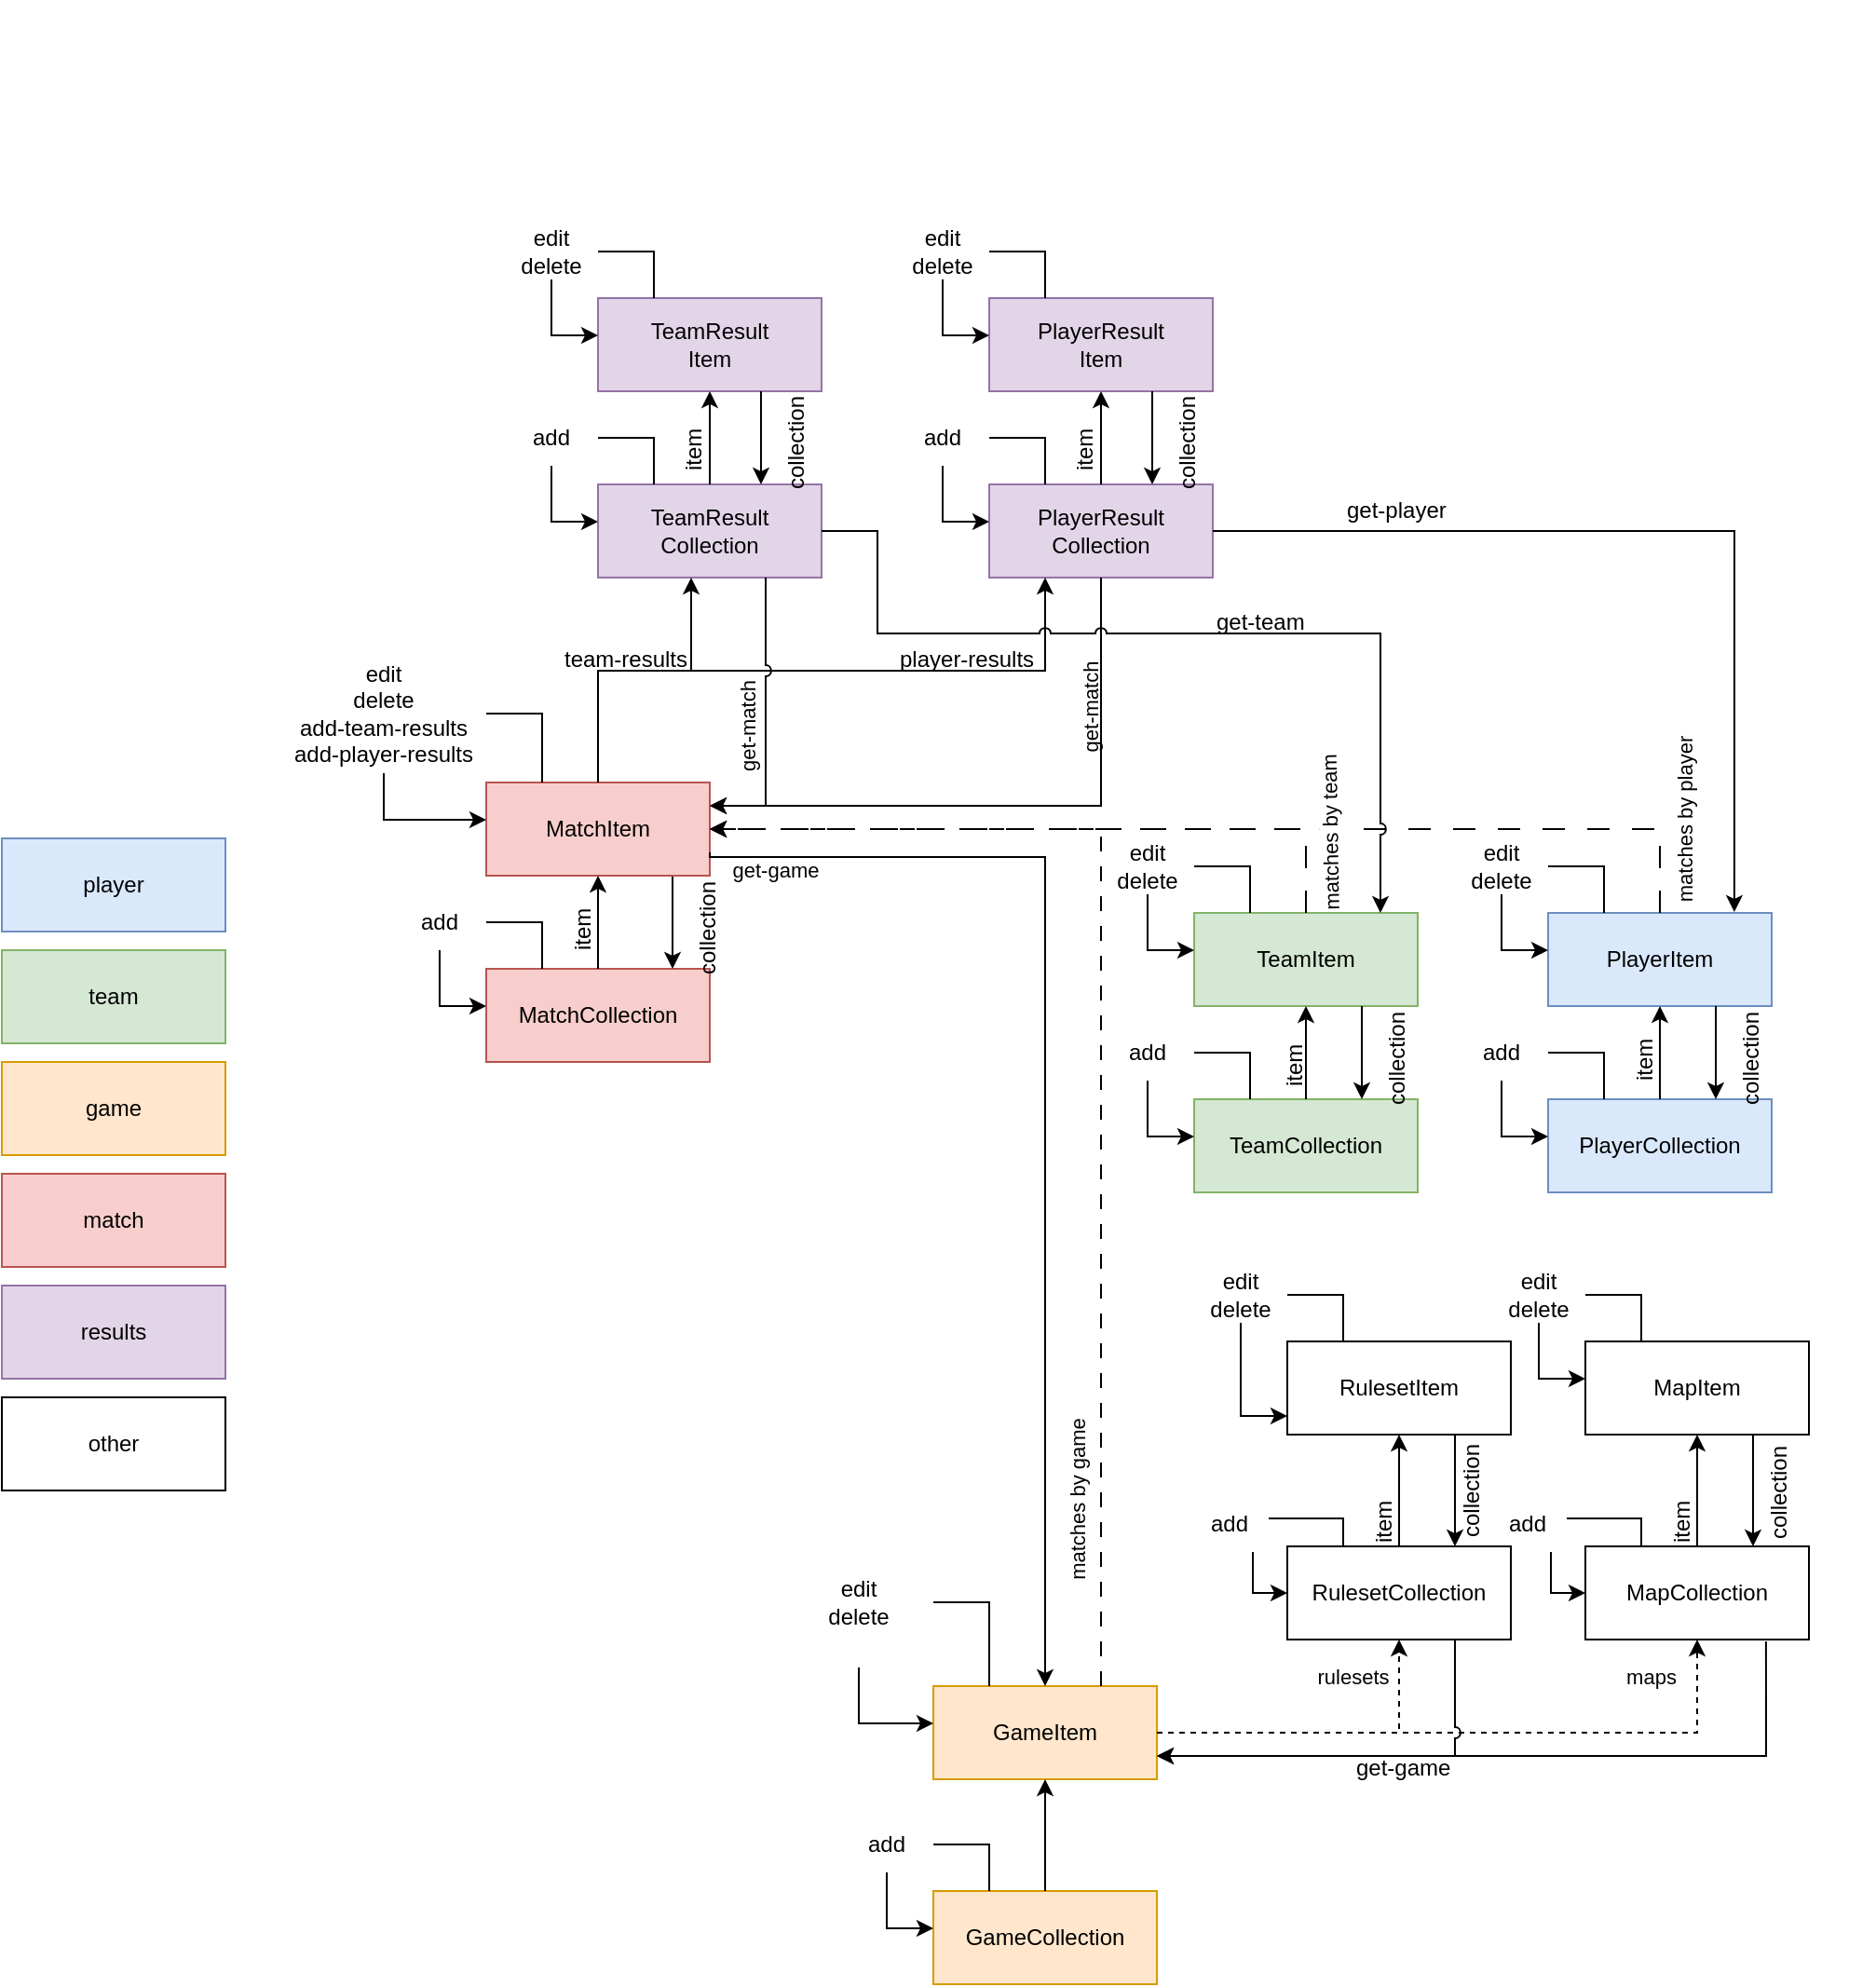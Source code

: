 <mxfile version="21.1.0" type="github">
  <diagram name="Page-1" id="58cdce13-f638-feb5-8d6f-7d28b1aa9fa0">
    <mxGraphModel dx="1195" dy="1478" grid="1" gridSize="10" guides="1" tooltips="1" connect="1" arrows="1" fold="1" page="1" pageScale="1" pageWidth="1100" pageHeight="850" background="none" math="0" shadow="0">
      <root>
        <mxCell id="0" />
        <mxCell id="1" parent="0" />
        <mxCell id="dXTx0Du7Se45ZJ5eSAot-1" value="player" style="rounded=0;whiteSpace=wrap;html=1;fillColor=#dae8fc;strokeColor=#6c8ebf;" parent="1" vertex="1">
          <mxGeometry x="40" y="40" width="120" height="50" as="geometry" />
        </mxCell>
        <mxCell id="dXTx0Du7Se45ZJ5eSAot-2" value="team" style="rounded=0;whiteSpace=wrap;html=1;fillColor=#d5e8d4;strokeColor=#82b366;" parent="1" vertex="1">
          <mxGeometry x="40" y="100" width="120" height="50" as="geometry" />
        </mxCell>
        <mxCell id="dXTx0Du7Se45ZJ5eSAot-3" value="match" style="rounded=0;whiteSpace=wrap;html=1;fillColor=#f8cecc;strokeColor=#b85450;" parent="1" vertex="1">
          <mxGeometry x="40" y="220" width="120" height="50" as="geometry" />
        </mxCell>
        <mxCell id="dXTx0Du7Se45ZJ5eSAot-4" value="game" style="rounded=0;whiteSpace=wrap;html=1;fillColor=#ffe6cc;strokeColor=#d79b00;" parent="1" vertex="1">
          <mxGeometry x="40" y="160" width="120" height="50" as="geometry" />
        </mxCell>
        <mxCell id="dXTx0Du7Se45ZJ5eSAot-5" value="results" style="rounded=0;whiteSpace=wrap;html=1;fillColor=#e1d5e7;strokeColor=#9673a6;" parent="1" vertex="1">
          <mxGeometry x="40" y="280" width="120" height="50" as="geometry" />
        </mxCell>
        <mxCell id="sAuv1rMniGw2Tb26CjWJ-1" value="" style="group" parent="1" vertex="1" connectable="0">
          <mxGeometry x="490" y="565" width="170" height="90" as="geometry" />
        </mxCell>
        <mxCell id="dXTx0Du7Se45ZJ5eSAot-6" value="GameCollection" style="rounded=0;whiteSpace=wrap;html=1;fillColor=#ffe6cc;strokeColor=#d79b00;" parent="sAuv1rMniGw2Tb26CjWJ-1" vertex="1">
          <mxGeometry x="50" y="40" width="120" height="50" as="geometry" />
        </mxCell>
        <mxCell id="dXTx0Du7Se45ZJ5eSAot-12" value="" style="edgeStyle=orthogonalEdgeStyle;rounded=0;orthogonalLoop=1;jettySize=auto;html=1;exitX=0.5;exitY=1;exitDx=0;exitDy=0;" parent="sAuv1rMniGw2Tb26CjWJ-1" source="dXTx0Du7Se45ZJ5eSAot-7" edge="1">
          <mxGeometry relative="1" as="geometry">
            <mxPoint x="50" y="60" as="targetPoint" />
            <Array as="points">
              <mxPoint x="30" y="60" />
              <mxPoint x="50" y="60" />
            </Array>
          </mxGeometry>
        </mxCell>
        <mxCell id="dXTx0Du7Se45ZJ5eSAot-7" value="add" style="rounded=0;whiteSpace=wrap;html=1;fillColor=none;strokeColor=none;" parent="sAuv1rMniGw2Tb26CjWJ-1" vertex="1">
          <mxGeometry width="50" height="30" as="geometry" />
        </mxCell>
        <mxCell id="dXTx0Du7Se45ZJ5eSAot-11" style="edgeStyle=orthogonalEdgeStyle;rounded=0;orthogonalLoop=1;jettySize=auto;html=1;exitX=0.25;exitY=0;exitDx=0;exitDy=0;entryX=1;entryY=0.5;entryDx=0;entryDy=0;strokeColor=none;" parent="sAuv1rMniGw2Tb26CjWJ-1" source="dXTx0Du7Se45ZJ5eSAot-6" target="dXTx0Du7Se45ZJ5eSAot-7" edge="1">
          <mxGeometry relative="1" as="geometry">
            <Array as="points">
              <mxPoint x="80" y="10" />
            </Array>
          </mxGeometry>
        </mxCell>
        <mxCell id="dXTx0Du7Se45ZJ5eSAot-14" style="edgeStyle=orthogonalEdgeStyle;rounded=0;orthogonalLoop=1;jettySize=auto;html=1;exitX=0.25;exitY=0;exitDx=0;exitDy=0;entryX=1;entryY=0.5;entryDx=0;entryDy=0;endSize=6;targetPerimeterSpacing=0;endArrow=none;endFill=0;" parent="sAuv1rMniGw2Tb26CjWJ-1" source="dXTx0Du7Se45ZJ5eSAot-6" target="dXTx0Du7Se45ZJ5eSAot-7" edge="1">
          <mxGeometry relative="1" as="geometry">
            <Array as="points">
              <mxPoint x="80" y="15" />
            </Array>
          </mxGeometry>
        </mxCell>
        <mxCell id="sAuv1rMniGw2Tb26CjWJ-3" value="" style="group" parent="1" vertex="1" connectable="0">
          <mxGeometry x="820" y="140" width="170" height="90" as="geometry" />
        </mxCell>
        <mxCell id="sAuv1rMniGw2Tb26CjWJ-4" value="PlayerCollection" style="rounded=0;whiteSpace=wrap;html=1;fillColor=#dae8fc;strokeColor=#6c8ebf;" parent="sAuv1rMniGw2Tb26CjWJ-3" vertex="1">
          <mxGeometry x="50" y="40" width="120" height="50" as="geometry" />
        </mxCell>
        <mxCell id="sAuv1rMniGw2Tb26CjWJ-5" value="" style="edgeStyle=orthogonalEdgeStyle;rounded=0;orthogonalLoop=1;jettySize=auto;html=1;exitX=0.5;exitY=1;exitDx=0;exitDy=0;" parent="sAuv1rMniGw2Tb26CjWJ-3" source="sAuv1rMniGw2Tb26CjWJ-6" edge="1">
          <mxGeometry relative="1" as="geometry">
            <mxPoint x="50" y="60" as="targetPoint" />
            <Array as="points">
              <mxPoint x="30" y="60" />
              <mxPoint x="50" y="60" />
            </Array>
          </mxGeometry>
        </mxCell>
        <mxCell id="sAuv1rMniGw2Tb26CjWJ-6" value="add" style="rounded=0;whiteSpace=wrap;html=1;fillColor=none;strokeColor=none;" parent="sAuv1rMniGw2Tb26CjWJ-3" vertex="1">
          <mxGeometry width="50" height="30" as="geometry" />
        </mxCell>
        <mxCell id="sAuv1rMniGw2Tb26CjWJ-7" style="edgeStyle=orthogonalEdgeStyle;rounded=0;orthogonalLoop=1;jettySize=auto;html=1;exitX=0.25;exitY=0;exitDx=0;exitDy=0;entryX=1;entryY=0.5;entryDx=0;entryDy=0;strokeColor=none;" parent="sAuv1rMniGw2Tb26CjWJ-3" source="sAuv1rMniGw2Tb26CjWJ-4" target="sAuv1rMniGw2Tb26CjWJ-6" edge="1">
          <mxGeometry relative="1" as="geometry">
            <Array as="points">
              <mxPoint x="80" y="10" />
            </Array>
          </mxGeometry>
        </mxCell>
        <mxCell id="sAuv1rMniGw2Tb26CjWJ-8" style="edgeStyle=orthogonalEdgeStyle;rounded=0;orthogonalLoop=1;jettySize=auto;html=1;exitX=0.25;exitY=0;exitDx=0;exitDy=0;entryX=1;entryY=0.5;entryDx=0;entryDy=0;endSize=6;targetPerimeterSpacing=0;endArrow=none;endFill=0;" parent="sAuv1rMniGw2Tb26CjWJ-3" source="sAuv1rMniGw2Tb26CjWJ-4" target="sAuv1rMniGw2Tb26CjWJ-6" edge="1">
          <mxGeometry relative="1" as="geometry">
            <Array as="points">
              <mxPoint x="80" y="15" />
            </Array>
          </mxGeometry>
        </mxCell>
        <mxCell id="O9CNpIonh1CnS6gHtvle-96" value="&lt;div&gt;item&lt;/div&gt;&lt;div&gt;&lt;br&gt;&lt;/div&gt;" style="text;whiteSpace=wrap;html=1;rotation=-90;" vertex="1" parent="sAuv1rMniGw2Tb26CjWJ-3">
          <mxGeometry x="80" y="5" width="35" height="20" as="geometry" />
        </mxCell>
        <mxCell id="sAuv1rMniGw2Tb26CjWJ-9" value="" style="group" parent="1" vertex="1" connectable="0">
          <mxGeometry x="630" y="140" width="170" height="90" as="geometry" />
        </mxCell>
        <mxCell id="sAuv1rMniGw2Tb26CjWJ-10" value="TeamCollection" style="rounded=0;whiteSpace=wrap;html=1;fillColor=#d5e8d4;strokeColor=#82b366;" parent="sAuv1rMniGw2Tb26CjWJ-9" vertex="1">
          <mxGeometry x="50" y="40" width="120" height="50" as="geometry" />
        </mxCell>
        <mxCell id="sAuv1rMniGw2Tb26CjWJ-11" value="" style="edgeStyle=orthogonalEdgeStyle;rounded=0;orthogonalLoop=1;jettySize=auto;html=1;exitX=0.5;exitY=1;exitDx=0;exitDy=0;" parent="sAuv1rMniGw2Tb26CjWJ-9" source="sAuv1rMniGw2Tb26CjWJ-12" edge="1">
          <mxGeometry relative="1" as="geometry">
            <mxPoint x="50" y="60" as="targetPoint" />
            <Array as="points">
              <mxPoint x="30" y="60" />
              <mxPoint x="50" y="60" />
            </Array>
          </mxGeometry>
        </mxCell>
        <mxCell id="sAuv1rMniGw2Tb26CjWJ-12" value="add" style="rounded=0;whiteSpace=wrap;html=1;fillColor=none;strokeColor=none;" parent="sAuv1rMniGw2Tb26CjWJ-9" vertex="1">
          <mxGeometry width="50" height="30" as="geometry" />
        </mxCell>
        <mxCell id="sAuv1rMniGw2Tb26CjWJ-13" style="edgeStyle=orthogonalEdgeStyle;rounded=0;orthogonalLoop=1;jettySize=auto;html=1;exitX=0.25;exitY=0;exitDx=0;exitDy=0;entryX=1;entryY=0.5;entryDx=0;entryDy=0;strokeColor=none;" parent="sAuv1rMniGw2Tb26CjWJ-9" source="sAuv1rMniGw2Tb26CjWJ-10" target="sAuv1rMniGw2Tb26CjWJ-12" edge="1">
          <mxGeometry relative="1" as="geometry">
            <Array as="points">
              <mxPoint x="80" y="10" />
            </Array>
          </mxGeometry>
        </mxCell>
        <mxCell id="sAuv1rMniGw2Tb26CjWJ-14" style="edgeStyle=orthogonalEdgeStyle;rounded=0;orthogonalLoop=1;jettySize=auto;html=1;exitX=0.25;exitY=0;exitDx=0;exitDy=0;entryX=1;entryY=0.5;entryDx=0;entryDy=0;endSize=6;targetPerimeterSpacing=0;endArrow=none;endFill=0;" parent="sAuv1rMniGw2Tb26CjWJ-9" source="sAuv1rMniGw2Tb26CjWJ-10" target="sAuv1rMniGw2Tb26CjWJ-12" edge="1">
          <mxGeometry relative="1" as="geometry">
            <Array as="points">
              <mxPoint x="80" y="15" />
            </Array>
          </mxGeometry>
        </mxCell>
        <mxCell id="O9CNpIonh1CnS6gHtvle-95" value="&lt;div&gt;item&lt;/div&gt;&lt;div&gt;&lt;br&gt;&lt;/div&gt;" style="text;whiteSpace=wrap;html=1;rotation=-90;" vertex="1" parent="sAuv1rMniGw2Tb26CjWJ-9">
          <mxGeometry x="82.5" y="7.5" width="35" height="20" as="geometry" />
        </mxCell>
        <mxCell id="sAuv1rMniGw2Tb26CjWJ-15" value="" style="group" parent="1" vertex="1" connectable="0">
          <mxGeometry x="490" y="455" width="170" height="90" as="geometry" />
        </mxCell>
        <mxCell id="sAuv1rMniGw2Tb26CjWJ-16" value="GameItem" style="rounded=0;whiteSpace=wrap;html=1;fillColor=#ffe6cc;strokeColor=#d79b00;" parent="sAuv1rMniGw2Tb26CjWJ-15" vertex="1">
          <mxGeometry x="50" y="40" width="120" height="50" as="geometry" />
        </mxCell>
        <mxCell id="sAuv1rMniGw2Tb26CjWJ-17" value="" style="edgeStyle=orthogonalEdgeStyle;rounded=0;orthogonalLoop=1;jettySize=auto;html=1;exitX=0.5;exitY=1;exitDx=0;exitDy=0;" parent="sAuv1rMniGw2Tb26CjWJ-15" source="sAuv1rMniGw2Tb26CjWJ-18" edge="1">
          <mxGeometry relative="1" as="geometry">
            <mxPoint x="50" y="60" as="targetPoint" />
            <Array as="points">
              <mxPoint x="30" y="60" />
              <mxPoint x="50" y="60" />
            </Array>
          </mxGeometry>
        </mxCell>
        <mxCell id="sAuv1rMniGw2Tb26CjWJ-18" value="&lt;div&gt;edit&lt;/div&gt;&lt;div&gt;delete&lt;/div&gt;" style="rounded=0;whiteSpace=wrap;html=1;fillColor=none;strokeColor=none;" parent="sAuv1rMniGw2Tb26CjWJ-15" vertex="1">
          <mxGeometry x="-30" y="-40" width="80" height="70" as="geometry" />
        </mxCell>
        <mxCell id="sAuv1rMniGw2Tb26CjWJ-19" style="edgeStyle=orthogonalEdgeStyle;rounded=0;orthogonalLoop=1;jettySize=auto;html=1;exitX=0.25;exitY=0;exitDx=0;exitDy=0;entryX=1;entryY=0.5;entryDx=0;entryDy=0;strokeColor=none;" parent="sAuv1rMniGw2Tb26CjWJ-15" source="sAuv1rMniGw2Tb26CjWJ-16" target="sAuv1rMniGw2Tb26CjWJ-18" edge="1">
          <mxGeometry relative="1" as="geometry">
            <Array as="points">
              <mxPoint x="80" y="10" />
            </Array>
          </mxGeometry>
        </mxCell>
        <mxCell id="sAuv1rMniGw2Tb26CjWJ-20" style="edgeStyle=orthogonalEdgeStyle;rounded=0;orthogonalLoop=1;jettySize=auto;html=1;exitX=0.25;exitY=0;exitDx=0;exitDy=0;entryX=1;entryY=0.5;entryDx=0;entryDy=0;endSize=6;targetPerimeterSpacing=0;endArrow=none;endFill=0;" parent="sAuv1rMniGw2Tb26CjWJ-15" source="sAuv1rMniGw2Tb26CjWJ-16" target="sAuv1rMniGw2Tb26CjWJ-18" edge="1">
          <mxGeometry relative="1" as="geometry">
            <Array as="points">
              <mxPoint x="80" y="-5" />
            </Array>
          </mxGeometry>
        </mxCell>
        <mxCell id="sAuv1rMniGw2Tb26CjWJ-21" style="edgeStyle=orthogonalEdgeStyle;rounded=0;orthogonalLoop=1;jettySize=auto;html=1;" parent="1" source="dXTx0Du7Se45ZJ5eSAot-6" target="sAuv1rMniGw2Tb26CjWJ-16" edge="1">
          <mxGeometry relative="1" as="geometry" />
        </mxCell>
        <mxCell id="sAuv1rMniGw2Tb26CjWJ-22" value="" style="group" parent="1" vertex="1" connectable="0">
          <mxGeometry x="820" y="40" width="170" height="90" as="geometry" />
        </mxCell>
        <mxCell id="sAuv1rMniGw2Tb26CjWJ-23" value="&lt;div&gt;PlayerItem&lt;/div&gt;" style="rounded=0;whiteSpace=wrap;html=1;fillColor=#dae8fc;strokeColor=#6c8ebf;" parent="sAuv1rMniGw2Tb26CjWJ-22" vertex="1">
          <mxGeometry x="50" y="40" width="120" height="50" as="geometry" />
        </mxCell>
        <mxCell id="sAuv1rMniGw2Tb26CjWJ-24" value="" style="edgeStyle=orthogonalEdgeStyle;rounded=0;orthogonalLoop=1;jettySize=auto;html=1;exitX=0.5;exitY=1;exitDx=0;exitDy=0;" parent="sAuv1rMniGw2Tb26CjWJ-22" source="sAuv1rMniGw2Tb26CjWJ-25" edge="1">
          <mxGeometry relative="1" as="geometry">
            <mxPoint x="50" y="60" as="targetPoint" />
            <Array as="points">
              <mxPoint x="30" y="60" />
              <mxPoint x="50" y="60" />
            </Array>
          </mxGeometry>
        </mxCell>
        <mxCell id="sAuv1rMniGw2Tb26CjWJ-25" value="&lt;div&gt;edit&lt;/div&gt;&lt;div&gt;delete&lt;br&gt;&lt;/div&gt;" style="rounded=0;whiteSpace=wrap;html=1;fillColor=none;strokeColor=none;" parent="sAuv1rMniGw2Tb26CjWJ-22" vertex="1">
          <mxGeometry width="50" height="30" as="geometry" />
        </mxCell>
        <mxCell id="sAuv1rMniGw2Tb26CjWJ-26" style="edgeStyle=orthogonalEdgeStyle;rounded=0;orthogonalLoop=1;jettySize=auto;html=1;exitX=0.25;exitY=0;exitDx=0;exitDy=0;entryX=1;entryY=0.5;entryDx=0;entryDy=0;strokeColor=none;" parent="sAuv1rMniGw2Tb26CjWJ-22" source="sAuv1rMniGw2Tb26CjWJ-23" target="sAuv1rMniGw2Tb26CjWJ-25" edge="1">
          <mxGeometry relative="1" as="geometry">
            <Array as="points">
              <mxPoint x="80" y="10" />
            </Array>
          </mxGeometry>
        </mxCell>
        <mxCell id="sAuv1rMniGw2Tb26CjWJ-27" style="edgeStyle=orthogonalEdgeStyle;rounded=0;orthogonalLoop=1;jettySize=auto;html=1;exitX=0.25;exitY=0;exitDx=0;exitDy=0;entryX=1;entryY=0.5;entryDx=0;entryDy=0;endSize=6;targetPerimeterSpacing=0;endArrow=none;endFill=0;" parent="sAuv1rMniGw2Tb26CjWJ-22" source="sAuv1rMniGw2Tb26CjWJ-23" target="sAuv1rMniGw2Tb26CjWJ-25" edge="1">
          <mxGeometry relative="1" as="geometry">
            <Array as="points">
              <mxPoint x="80" y="15" />
            </Array>
          </mxGeometry>
        </mxCell>
        <mxCell id="sAuv1rMniGw2Tb26CjWJ-28" style="edgeStyle=orthogonalEdgeStyle;rounded=0;orthogonalLoop=1;jettySize=auto;html=1;entryX=0.5;entryY=1;entryDx=0;entryDy=0;" parent="1" source="sAuv1rMniGw2Tb26CjWJ-4" target="sAuv1rMniGw2Tb26CjWJ-23" edge="1">
          <mxGeometry relative="1" as="geometry" />
        </mxCell>
        <mxCell id="sAuv1rMniGw2Tb26CjWJ-29" value="other" style="rounded=0;whiteSpace=wrap;html=1;" parent="1" vertex="1">
          <mxGeometry x="40" y="340" width="120" height="50" as="geometry" />
        </mxCell>
        <mxCell id="sAuv1rMniGw2Tb26CjWJ-30" value="" style="group" parent="1" vertex="1" connectable="0">
          <mxGeometry x="630" y="40" width="170" height="90" as="geometry" />
        </mxCell>
        <mxCell id="sAuv1rMniGw2Tb26CjWJ-31" value="&lt;div&gt;TeamItem&lt;/div&gt;" style="rounded=0;whiteSpace=wrap;html=1;fillColor=#d5e8d4;strokeColor=#82b366;" parent="sAuv1rMniGw2Tb26CjWJ-30" vertex="1">
          <mxGeometry x="50" y="40" width="120" height="50" as="geometry" />
        </mxCell>
        <mxCell id="sAuv1rMniGw2Tb26CjWJ-32" value="" style="edgeStyle=orthogonalEdgeStyle;rounded=0;orthogonalLoop=1;jettySize=auto;html=1;exitX=0.5;exitY=1;exitDx=0;exitDy=0;" parent="sAuv1rMniGw2Tb26CjWJ-30" source="sAuv1rMniGw2Tb26CjWJ-33" edge="1">
          <mxGeometry relative="1" as="geometry">
            <mxPoint x="50" y="60" as="targetPoint" />
            <Array as="points">
              <mxPoint x="30" y="60" />
              <mxPoint x="50" y="60" />
            </Array>
          </mxGeometry>
        </mxCell>
        <mxCell id="sAuv1rMniGw2Tb26CjWJ-33" value="&lt;div&gt;edit&lt;/div&gt;&lt;div&gt;delete&lt;br&gt;&lt;/div&gt;" style="rounded=0;whiteSpace=wrap;html=1;fillColor=none;strokeColor=none;" parent="sAuv1rMniGw2Tb26CjWJ-30" vertex="1">
          <mxGeometry width="50" height="30" as="geometry" />
        </mxCell>
        <mxCell id="sAuv1rMniGw2Tb26CjWJ-34" style="edgeStyle=orthogonalEdgeStyle;rounded=0;orthogonalLoop=1;jettySize=auto;html=1;exitX=0.25;exitY=0;exitDx=0;exitDy=0;entryX=1;entryY=0.5;entryDx=0;entryDy=0;strokeColor=none;" parent="sAuv1rMniGw2Tb26CjWJ-30" source="sAuv1rMniGw2Tb26CjWJ-31" target="sAuv1rMniGw2Tb26CjWJ-33" edge="1">
          <mxGeometry relative="1" as="geometry">
            <Array as="points">
              <mxPoint x="80" y="10" />
            </Array>
          </mxGeometry>
        </mxCell>
        <mxCell id="sAuv1rMniGw2Tb26CjWJ-35" style="edgeStyle=orthogonalEdgeStyle;rounded=0;orthogonalLoop=1;jettySize=auto;html=1;exitX=0.25;exitY=0;exitDx=0;exitDy=0;entryX=1;entryY=0.5;entryDx=0;entryDy=0;endSize=6;targetPerimeterSpacing=0;endArrow=none;endFill=0;" parent="sAuv1rMniGw2Tb26CjWJ-30" source="sAuv1rMniGw2Tb26CjWJ-31" target="sAuv1rMniGw2Tb26CjWJ-33" edge="1">
          <mxGeometry relative="1" as="geometry">
            <Array as="points">
              <mxPoint x="80" y="15" />
            </Array>
          </mxGeometry>
        </mxCell>
        <mxCell id="sAuv1rMniGw2Tb26CjWJ-36" style="edgeStyle=orthogonalEdgeStyle;rounded=0;orthogonalLoop=1;jettySize=auto;html=1;" parent="1" source="sAuv1rMniGw2Tb26CjWJ-10" target="sAuv1rMniGw2Tb26CjWJ-31" edge="1">
          <mxGeometry relative="1" as="geometry" />
        </mxCell>
        <mxCell id="sAuv1rMniGw2Tb26CjWJ-46" value="" style="group" parent="1" vertex="1" connectable="0">
          <mxGeometry x="250" y="70" width="220" height="90" as="geometry" />
        </mxCell>
        <mxCell id="sAuv1rMniGw2Tb26CjWJ-47" value="MatchCollection" style="rounded=0;whiteSpace=wrap;html=1;fillColor=#f8cecc;strokeColor=#b85450;" parent="sAuv1rMniGw2Tb26CjWJ-46" vertex="1">
          <mxGeometry x="50" y="40" width="120" height="50" as="geometry" />
        </mxCell>
        <mxCell id="sAuv1rMniGw2Tb26CjWJ-48" value="" style="edgeStyle=orthogonalEdgeStyle;rounded=0;orthogonalLoop=1;jettySize=auto;html=1;exitX=0.5;exitY=1;exitDx=0;exitDy=0;" parent="sAuv1rMniGw2Tb26CjWJ-46" source="sAuv1rMniGw2Tb26CjWJ-49" edge="1">
          <mxGeometry relative="1" as="geometry">
            <mxPoint x="50" y="60" as="targetPoint" />
            <Array as="points">
              <mxPoint x="30" y="60" />
              <mxPoint x="50" y="60" />
            </Array>
          </mxGeometry>
        </mxCell>
        <mxCell id="sAuv1rMniGw2Tb26CjWJ-49" value="add" style="rounded=0;whiteSpace=wrap;html=1;fillColor=none;strokeColor=none;" parent="sAuv1rMniGw2Tb26CjWJ-46" vertex="1">
          <mxGeometry width="50" height="30" as="geometry" />
        </mxCell>
        <mxCell id="sAuv1rMniGw2Tb26CjWJ-50" style="edgeStyle=orthogonalEdgeStyle;rounded=0;orthogonalLoop=1;jettySize=auto;html=1;exitX=0.25;exitY=0;exitDx=0;exitDy=0;entryX=1;entryY=0.5;entryDx=0;entryDy=0;strokeColor=none;" parent="sAuv1rMniGw2Tb26CjWJ-46" source="sAuv1rMniGw2Tb26CjWJ-47" target="sAuv1rMniGw2Tb26CjWJ-49" edge="1">
          <mxGeometry relative="1" as="geometry">
            <Array as="points">
              <mxPoint x="80" y="10" />
            </Array>
          </mxGeometry>
        </mxCell>
        <mxCell id="sAuv1rMniGw2Tb26CjWJ-51" style="edgeStyle=orthogonalEdgeStyle;rounded=0;orthogonalLoop=1;jettySize=auto;html=1;exitX=0.25;exitY=0;exitDx=0;exitDy=0;entryX=1;entryY=0.5;entryDx=0;entryDy=0;endSize=6;targetPerimeterSpacing=0;endArrow=none;endFill=0;" parent="sAuv1rMniGw2Tb26CjWJ-46" source="sAuv1rMniGw2Tb26CjWJ-47" target="sAuv1rMniGw2Tb26CjWJ-49" edge="1">
          <mxGeometry relative="1" as="geometry">
            <Array as="points">
              <mxPoint x="80" y="15" />
            </Array>
          </mxGeometry>
        </mxCell>
        <mxCell id="O9CNpIonh1CnS6gHtvle-109" style="edgeStyle=orthogonalEdgeStyle;rounded=0;orthogonalLoop=1;jettySize=auto;html=1;exitX=0.75;exitY=1;exitDx=0;exitDy=0;" edge="1" parent="sAuv1rMniGw2Tb26CjWJ-46">
          <mxGeometry relative="1" as="geometry">
            <mxPoint x="150" y="-10" as="sourcePoint" />
            <mxPoint x="150" y="40" as="targetPoint" />
          </mxGeometry>
        </mxCell>
        <mxCell id="O9CNpIonh1CnS6gHtvle-110" value="collection" style="text;whiteSpace=wrap;html=1;rotation=-90;" vertex="1" parent="sAuv1rMniGw2Tb26CjWJ-46">
          <mxGeometry x="130" y="-20" width="90" height="40" as="geometry" />
        </mxCell>
        <mxCell id="O9CNpIonh1CnS6gHtvle-111" value="&lt;div&gt;item&lt;/div&gt;&lt;div&gt;&lt;br&gt;&lt;/div&gt;" style="text;whiteSpace=wrap;html=1;rotation=-90;" vertex="1" parent="sAuv1rMniGw2Tb26CjWJ-46">
          <mxGeometry x="80" y="5" width="35" height="20" as="geometry" />
        </mxCell>
        <mxCell id="sAuv1rMniGw2Tb26CjWJ-52" value="" style="group" parent="1" vertex="1" connectable="0">
          <mxGeometry x="250" y="-30" width="170" height="90" as="geometry" />
        </mxCell>
        <mxCell id="sAuv1rMniGw2Tb26CjWJ-53" value="MatchItem" style="rounded=0;whiteSpace=wrap;html=1;fillColor=#f8cecc;strokeColor=#b85450;" parent="sAuv1rMniGw2Tb26CjWJ-52" vertex="1">
          <mxGeometry x="50" y="40" width="120" height="50" as="geometry" />
        </mxCell>
        <mxCell id="sAuv1rMniGw2Tb26CjWJ-54" value="" style="edgeStyle=orthogonalEdgeStyle;rounded=0;orthogonalLoop=1;jettySize=auto;html=1;exitX=0.5;exitY=1;exitDx=0;exitDy=0;" parent="sAuv1rMniGw2Tb26CjWJ-52" source="sAuv1rMniGw2Tb26CjWJ-55" edge="1">
          <mxGeometry relative="1" as="geometry">
            <mxPoint x="50" y="60" as="targetPoint" />
            <Array as="points">
              <mxPoint x="30" y="60" />
              <mxPoint x="50" y="60" />
            </Array>
          </mxGeometry>
        </mxCell>
        <mxCell id="sAuv1rMniGw2Tb26CjWJ-55" value="&lt;div&gt;edit&lt;/div&gt;&lt;div&gt;delete&lt;br&gt;&lt;/div&gt;&lt;div&gt;add-team-results&lt;/div&gt;&lt;div&gt;add-player-results&lt;br&gt;&lt;/div&gt;" style="rounded=0;whiteSpace=wrap;html=1;fillColor=none;strokeColor=none;" parent="sAuv1rMniGw2Tb26CjWJ-52" vertex="1">
          <mxGeometry x="-60" y="-30" width="110" height="65" as="geometry" />
        </mxCell>
        <mxCell id="sAuv1rMniGw2Tb26CjWJ-56" style="edgeStyle=orthogonalEdgeStyle;rounded=0;orthogonalLoop=1;jettySize=auto;html=1;exitX=0.25;exitY=0;exitDx=0;exitDy=0;entryX=1;entryY=0.75;entryDx=0;entryDy=0;strokeColor=none;" parent="sAuv1rMniGw2Tb26CjWJ-52" source="sAuv1rMniGw2Tb26CjWJ-53" target="sAuv1rMniGw2Tb26CjWJ-55" edge="1">
          <mxGeometry relative="1" as="geometry">
            <Array as="points">
              <mxPoint x="80" y="10" />
              <mxPoint x="50" y="10" />
            </Array>
          </mxGeometry>
        </mxCell>
        <mxCell id="sAuv1rMniGw2Tb26CjWJ-57" style="edgeStyle=orthogonalEdgeStyle;rounded=0;orthogonalLoop=1;jettySize=auto;html=1;exitX=0.25;exitY=0;exitDx=0;exitDy=0;entryX=1;entryY=0.5;entryDx=0;entryDy=0;endSize=6;targetPerimeterSpacing=0;endArrow=none;endFill=0;" parent="sAuv1rMniGw2Tb26CjWJ-52" source="sAuv1rMniGw2Tb26CjWJ-53" target="sAuv1rMniGw2Tb26CjWJ-55" edge="1">
          <mxGeometry relative="1" as="geometry">
            <Array as="points">
              <mxPoint x="80" y="3" />
              <mxPoint x="50" y="3" />
            </Array>
          </mxGeometry>
        </mxCell>
        <mxCell id="sAuv1rMniGw2Tb26CjWJ-58" style="edgeStyle=orthogonalEdgeStyle;rounded=0;orthogonalLoop=1;jettySize=auto;html=1;entryX=0.5;entryY=1;entryDx=0;entryDy=0;" parent="1" source="sAuv1rMniGw2Tb26CjWJ-47" target="sAuv1rMniGw2Tb26CjWJ-53" edge="1">
          <mxGeometry relative="1" as="geometry" />
        </mxCell>
        <mxCell id="sAuv1rMniGw2Tb26CjWJ-60" style="edgeStyle=orthogonalEdgeStyle;rounded=0;orthogonalLoop=1;jettySize=auto;html=1;exitX=0.75;exitY=0;exitDx=0;exitDy=0;entryX=1;entryY=0.5;entryDx=0;entryDy=0;dashed=1;dashPattern=8 8;" parent="1" source="sAuv1rMniGw2Tb26CjWJ-16" target="sAuv1rMniGw2Tb26CjWJ-53" edge="1">
          <mxGeometry relative="1" as="geometry">
            <mxPoint x="440" y="290" as="targetPoint" />
          </mxGeometry>
        </mxCell>
        <mxCell id="sAuv1rMniGw2Tb26CjWJ-61" style="edgeStyle=orthogonalEdgeStyle;rounded=0;orthogonalLoop=1;jettySize=auto;html=1;exitX=0.5;exitY=0;exitDx=0;exitDy=0;entryX=1;entryY=0.5;entryDx=0;entryDy=0;dashed=1;dashPattern=12 12;" parent="1" source="sAuv1rMniGw2Tb26CjWJ-31" target="sAuv1rMniGw2Tb26CjWJ-53" edge="1">
          <mxGeometry relative="1" as="geometry">
            <mxPoint x="610" y="275" as="sourcePoint" />
            <mxPoint x="430" y="145" as="targetPoint" />
            <Array as="points">
              <mxPoint x="740" y="35" />
            </Array>
          </mxGeometry>
        </mxCell>
        <mxCell id="sAuv1rMniGw2Tb26CjWJ-62" style="edgeStyle=orthogonalEdgeStyle;rounded=0;orthogonalLoop=1;jettySize=auto;html=1;exitX=0.5;exitY=0;exitDx=0;exitDy=0;entryX=1;entryY=0.5;entryDx=0;entryDy=0;dashed=1;dashPattern=12 12;" parent="1" source="sAuv1rMniGw2Tb26CjWJ-23" target="sAuv1rMniGw2Tb26CjWJ-53" edge="1">
          <mxGeometry relative="1" as="geometry">
            <mxPoint x="750" y="90" as="sourcePoint" />
            <mxPoint x="430" y="145" as="targetPoint" />
            <Array as="points">
              <mxPoint x="930" y="35" />
            </Array>
          </mxGeometry>
        </mxCell>
        <mxCell id="O9CNpIonh1CnS6gHtvle-42" value="matches by player" style="edgeLabel;html=1;align=center;verticalAlign=middle;resizable=0;points=[];rotation=-90;" vertex="1" connectable="0" parent="sAuv1rMniGw2Tb26CjWJ-62">
          <mxGeometry x="-0.503" y="-2" relative="1" as="geometry">
            <mxPoint x="106" y="-3" as="offset" />
          </mxGeometry>
        </mxCell>
        <mxCell id="sAuv1rMniGw2Tb26CjWJ-64" style="edgeStyle=orthogonalEdgeStyle;rounded=0;orthogonalLoop=1;jettySize=auto;html=1;exitX=1;exitY=0.75;exitDx=0;exitDy=0;entryX=0.5;entryY=0;entryDx=0;entryDy=0;jumpStyle=arc;" parent="1" source="sAuv1rMniGw2Tb26CjWJ-53" target="sAuv1rMniGw2Tb26CjWJ-16" edge="1">
          <mxGeometry relative="1" as="geometry">
            <mxPoint x="610" y="275" as="sourcePoint" />
            <mxPoint x="430" y="145" as="targetPoint" />
            <Array as="points">
              <mxPoint x="420" y="50" />
              <mxPoint x="600" y="50" />
            </Array>
          </mxGeometry>
        </mxCell>
        <mxCell id="O9CNpIonh1CnS6gHtvle-14" value="" style="group" vertex="1" connectable="0" parent="1">
          <mxGeometry x="520" y="-190" width="170" height="90" as="geometry" />
        </mxCell>
        <mxCell id="O9CNpIonh1CnS6gHtvle-15" value="&lt;div&gt;PlayerResult&lt;/div&gt;&lt;div&gt;Collection&lt;/div&gt;" style="rounded=0;whiteSpace=wrap;html=1;fillColor=#e1d5e7;strokeColor=#9673a6;" vertex="1" parent="O9CNpIonh1CnS6gHtvle-14">
          <mxGeometry x="50" y="40" width="120" height="50" as="geometry" />
        </mxCell>
        <mxCell id="O9CNpIonh1CnS6gHtvle-16" value="" style="edgeStyle=orthogonalEdgeStyle;rounded=0;orthogonalLoop=1;jettySize=auto;html=1;exitX=0.5;exitY=1;exitDx=0;exitDy=0;" edge="1" parent="O9CNpIonh1CnS6gHtvle-14" source="O9CNpIonh1CnS6gHtvle-17">
          <mxGeometry relative="1" as="geometry">
            <mxPoint x="50" y="60" as="targetPoint" />
            <Array as="points">
              <mxPoint x="30" y="60" />
              <mxPoint x="50" y="60" />
            </Array>
          </mxGeometry>
        </mxCell>
        <mxCell id="O9CNpIonh1CnS6gHtvle-17" value="add" style="rounded=0;whiteSpace=wrap;html=1;fillColor=none;strokeColor=none;" vertex="1" parent="O9CNpIonh1CnS6gHtvle-14">
          <mxGeometry width="50" height="30" as="geometry" />
        </mxCell>
        <mxCell id="O9CNpIonh1CnS6gHtvle-18" style="edgeStyle=orthogonalEdgeStyle;rounded=0;orthogonalLoop=1;jettySize=auto;html=1;exitX=0.25;exitY=0;exitDx=0;exitDy=0;entryX=1;entryY=0.5;entryDx=0;entryDy=0;strokeColor=none;" edge="1" parent="O9CNpIonh1CnS6gHtvle-14" source="O9CNpIonh1CnS6gHtvle-15" target="O9CNpIonh1CnS6gHtvle-17">
          <mxGeometry relative="1" as="geometry">
            <Array as="points">
              <mxPoint x="80" y="10" />
            </Array>
          </mxGeometry>
        </mxCell>
        <mxCell id="O9CNpIonh1CnS6gHtvle-19" style="edgeStyle=orthogonalEdgeStyle;rounded=0;orthogonalLoop=1;jettySize=auto;html=1;exitX=0.25;exitY=0;exitDx=0;exitDy=0;entryX=1;entryY=0.5;entryDx=0;entryDy=0;endSize=6;targetPerimeterSpacing=0;endArrow=none;endFill=0;" edge="1" parent="O9CNpIonh1CnS6gHtvle-14" source="O9CNpIonh1CnS6gHtvle-15" target="O9CNpIonh1CnS6gHtvle-17">
          <mxGeometry relative="1" as="geometry">
            <Array as="points">
              <mxPoint x="80" y="15" />
            </Array>
          </mxGeometry>
        </mxCell>
        <mxCell id="O9CNpIonh1CnS6gHtvle-20" value="" style="group" vertex="1" connectable="0" parent="1">
          <mxGeometry x="520" y="-290" width="207.5" height="127.5" as="geometry" />
        </mxCell>
        <mxCell id="O9CNpIonh1CnS6gHtvle-21" value="&lt;div&gt;PlayerResult&lt;/div&gt;&lt;div&gt;Item&lt;/div&gt;" style="rounded=0;whiteSpace=wrap;html=1;fillColor=#e1d5e7;strokeColor=#9673a6;" vertex="1" parent="O9CNpIonh1CnS6gHtvle-20">
          <mxGeometry x="50" y="40" width="120" height="50" as="geometry" />
        </mxCell>
        <mxCell id="O9CNpIonh1CnS6gHtvle-22" value="" style="edgeStyle=orthogonalEdgeStyle;rounded=0;orthogonalLoop=1;jettySize=auto;html=1;exitX=0.5;exitY=1;exitDx=0;exitDy=0;" edge="1" parent="O9CNpIonh1CnS6gHtvle-20" source="O9CNpIonh1CnS6gHtvle-23">
          <mxGeometry relative="1" as="geometry">
            <mxPoint x="50" y="60" as="targetPoint" />
            <Array as="points">
              <mxPoint x="30" y="60" />
              <mxPoint x="50" y="60" />
            </Array>
          </mxGeometry>
        </mxCell>
        <mxCell id="O9CNpIonh1CnS6gHtvle-23" value="&lt;div&gt;edit&lt;/div&gt;&lt;div&gt;delete&lt;br&gt;&lt;/div&gt;" style="rounded=0;whiteSpace=wrap;html=1;fillColor=none;strokeColor=none;" vertex="1" parent="O9CNpIonh1CnS6gHtvle-20">
          <mxGeometry width="50" height="30" as="geometry" />
        </mxCell>
        <mxCell id="O9CNpIonh1CnS6gHtvle-24" style="edgeStyle=orthogonalEdgeStyle;rounded=0;orthogonalLoop=1;jettySize=auto;html=1;exitX=0.25;exitY=0;exitDx=0;exitDy=0;entryX=1;entryY=0.5;entryDx=0;entryDy=0;strokeColor=none;" edge="1" parent="O9CNpIonh1CnS6gHtvle-20" source="O9CNpIonh1CnS6gHtvle-21" target="O9CNpIonh1CnS6gHtvle-23">
          <mxGeometry relative="1" as="geometry">
            <Array as="points">
              <mxPoint x="80" y="10" />
            </Array>
          </mxGeometry>
        </mxCell>
        <mxCell id="O9CNpIonh1CnS6gHtvle-25" style="edgeStyle=orthogonalEdgeStyle;rounded=0;orthogonalLoop=1;jettySize=auto;html=1;exitX=0.25;exitY=0;exitDx=0;exitDy=0;entryX=1;entryY=0.5;entryDx=0;entryDy=0;endSize=6;targetPerimeterSpacing=0;endArrow=none;endFill=0;" edge="1" parent="O9CNpIonh1CnS6gHtvle-20" source="O9CNpIonh1CnS6gHtvle-21" target="O9CNpIonh1CnS6gHtvle-23">
          <mxGeometry relative="1" as="geometry">
            <Array as="points">
              <mxPoint x="80" y="15" />
            </Array>
          </mxGeometry>
        </mxCell>
        <mxCell id="O9CNpIonh1CnS6gHtvle-116" value="&lt;div&gt;item&lt;/div&gt;&lt;div&gt;&lt;br&gt;&lt;/div&gt;" style="text;whiteSpace=wrap;html=1;rotation=-90;" vertex="1" parent="O9CNpIonh1CnS6gHtvle-20">
          <mxGeometry x="80" y="107.5" width="35" height="20" as="geometry" />
        </mxCell>
        <mxCell id="O9CNpIonh1CnS6gHtvle-117" style="edgeStyle=orthogonalEdgeStyle;rounded=0;orthogonalLoop=1;jettySize=auto;html=1;exitX=0.75;exitY=1;exitDx=0;exitDy=0;" edge="1" parent="O9CNpIonh1CnS6gHtvle-20">
          <mxGeometry relative="1" as="geometry">
            <mxPoint x="137.5" y="90" as="sourcePoint" />
            <mxPoint x="137.5" y="140" as="targetPoint" />
          </mxGeometry>
        </mxCell>
        <mxCell id="O9CNpIonh1CnS6gHtvle-118" value="collection" style="text;whiteSpace=wrap;html=1;rotation=-90;" vertex="1" parent="O9CNpIonh1CnS6gHtvle-20">
          <mxGeometry x="117.5" y="80" width="90" height="40" as="geometry" />
        </mxCell>
        <mxCell id="O9CNpIonh1CnS6gHtvle-26" style="edgeStyle=orthogonalEdgeStyle;rounded=0;orthogonalLoop=1;jettySize=auto;html=1;entryX=0.5;entryY=1;entryDx=0;entryDy=0;" edge="1" parent="1" source="O9CNpIonh1CnS6gHtvle-15" target="O9CNpIonh1CnS6gHtvle-21">
          <mxGeometry relative="1" as="geometry" />
        </mxCell>
        <mxCell id="O9CNpIonh1CnS6gHtvle-27" value="" style="group" vertex="1" connectable="0" parent="1">
          <mxGeometry x="310" y="-190" width="170" height="90" as="geometry" />
        </mxCell>
        <mxCell id="O9CNpIonh1CnS6gHtvle-28" value="&lt;div&gt;TeamResult&lt;/div&gt;&lt;div&gt;Collection&lt;br&gt;&lt;/div&gt;" style="rounded=0;whiteSpace=wrap;html=1;fillColor=#e1d5e7;strokeColor=#9673a6;" vertex="1" parent="O9CNpIonh1CnS6gHtvle-27">
          <mxGeometry x="50" y="40" width="120" height="50" as="geometry" />
        </mxCell>
        <mxCell id="O9CNpIonh1CnS6gHtvle-29" value="" style="edgeStyle=orthogonalEdgeStyle;rounded=0;orthogonalLoop=1;jettySize=auto;html=1;exitX=0.5;exitY=1;exitDx=0;exitDy=0;" edge="1" parent="O9CNpIonh1CnS6gHtvle-27" source="O9CNpIonh1CnS6gHtvle-30">
          <mxGeometry relative="1" as="geometry">
            <mxPoint x="50" y="60" as="targetPoint" />
            <Array as="points">
              <mxPoint x="30" y="60" />
              <mxPoint x="50" y="60" />
            </Array>
          </mxGeometry>
        </mxCell>
        <mxCell id="O9CNpIonh1CnS6gHtvle-30" value="add" style="rounded=0;whiteSpace=wrap;html=1;fillColor=none;strokeColor=none;" vertex="1" parent="O9CNpIonh1CnS6gHtvle-27">
          <mxGeometry width="50" height="30" as="geometry" />
        </mxCell>
        <mxCell id="O9CNpIonh1CnS6gHtvle-31" style="edgeStyle=orthogonalEdgeStyle;rounded=0;orthogonalLoop=1;jettySize=auto;html=1;exitX=0.25;exitY=0;exitDx=0;exitDy=0;entryX=1;entryY=0.5;entryDx=0;entryDy=0;strokeColor=none;" edge="1" parent="O9CNpIonh1CnS6gHtvle-27" source="O9CNpIonh1CnS6gHtvle-28" target="O9CNpIonh1CnS6gHtvle-30">
          <mxGeometry relative="1" as="geometry">
            <Array as="points">
              <mxPoint x="80" y="10" />
            </Array>
          </mxGeometry>
        </mxCell>
        <mxCell id="O9CNpIonh1CnS6gHtvle-32" style="edgeStyle=orthogonalEdgeStyle;rounded=0;orthogonalLoop=1;jettySize=auto;html=1;exitX=0.25;exitY=0;exitDx=0;exitDy=0;entryX=1;entryY=0.5;entryDx=0;entryDy=0;endSize=6;targetPerimeterSpacing=0;endArrow=none;endFill=0;" edge="1" parent="O9CNpIonh1CnS6gHtvle-27" source="O9CNpIonh1CnS6gHtvle-28" target="O9CNpIonh1CnS6gHtvle-30">
          <mxGeometry relative="1" as="geometry">
            <Array as="points">
              <mxPoint x="80" y="15" />
            </Array>
          </mxGeometry>
        </mxCell>
        <mxCell id="O9CNpIonh1CnS6gHtvle-33" value="" style="group" vertex="1" connectable="0" parent="1">
          <mxGeometry x="310" y="-290" width="207.5" height="127.5" as="geometry" />
        </mxCell>
        <mxCell id="O9CNpIonh1CnS6gHtvle-34" value="&lt;div&gt;TeamResult&lt;/div&gt;&lt;div&gt;Item&lt;br&gt;&lt;/div&gt;" style="rounded=0;whiteSpace=wrap;html=1;fillColor=#e1d5e7;strokeColor=#9673a6;" vertex="1" parent="O9CNpIonh1CnS6gHtvle-33">
          <mxGeometry x="50" y="40" width="120" height="50" as="geometry" />
        </mxCell>
        <mxCell id="O9CNpIonh1CnS6gHtvle-35" value="" style="edgeStyle=orthogonalEdgeStyle;rounded=0;orthogonalLoop=1;jettySize=auto;html=1;exitX=0.5;exitY=1;exitDx=0;exitDy=0;" edge="1" parent="O9CNpIonh1CnS6gHtvle-33" source="O9CNpIonh1CnS6gHtvle-36">
          <mxGeometry relative="1" as="geometry">
            <mxPoint x="50" y="60" as="targetPoint" />
            <Array as="points">
              <mxPoint x="30" y="60" />
              <mxPoint x="50" y="60" />
            </Array>
          </mxGeometry>
        </mxCell>
        <mxCell id="O9CNpIonh1CnS6gHtvle-36" value="&lt;div&gt;edit&lt;/div&gt;&lt;div&gt;delete&lt;br&gt;&lt;/div&gt;" style="rounded=0;whiteSpace=wrap;html=1;fillColor=none;strokeColor=none;" vertex="1" parent="O9CNpIonh1CnS6gHtvle-33">
          <mxGeometry width="50" height="30" as="geometry" />
        </mxCell>
        <mxCell id="O9CNpIonh1CnS6gHtvle-37" style="edgeStyle=orthogonalEdgeStyle;rounded=0;orthogonalLoop=1;jettySize=auto;html=1;exitX=0.25;exitY=0;exitDx=0;exitDy=0;entryX=1;entryY=0.5;entryDx=0;entryDy=0;strokeColor=none;" edge="1" parent="O9CNpIonh1CnS6gHtvle-33" source="O9CNpIonh1CnS6gHtvle-34" target="O9CNpIonh1CnS6gHtvle-36">
          <mxGeometry relative="1" as="geometry">
            <Array as="points">
              <mxPoint x="80" y="10" />
            </Array>
          </mxGeometry>
        </mxCell>
        <mxCell id="O9CNpIonh1CnS6gHtvle-38" style="edgeStyle=orthogonalEdgeStyle;rounded=0;orthogonalLoop=1;jettySize=auto;html=1;exitX=0.25;exitY=0;exitDx=0;exitDy=0;entryX=1;entryY=0.5;entryDx=0;entryDy=0;endSize=6;targetPerimeterSpacing=0;endArrow=none;endFill=0;" edge="1" parent="O9CNpIonh1CnS6gHtvle-33" source="O9CNpIonh1CnS6gHtvle-34" target="O9CNpIonh1CnS6gHtvle-36">
          <mxGeometry relative="1" as="geometry">
            <Array as="points">
              <mxPoint x="80" y="15" />
            </Array>
          </mxGeometry>
        </mxCell>
        <mxCell id="O9CNpIonh1CnS6gHtvle-119" value="&lt;div&gt;item&lt;/div&gt;&lt;div&gt;&lt;br&gt;&lt;/div&gt;" style="text;whiteSpace=wrap;html=1;rotation=-90;" vertex="1" parent="O9CNpIonh1CnS6gHtvle-33">
          <mxGeometry x="80" y="107.5" width="35" height="20" as="geometry" />
        </mxCell>
        <mxCell id="O9CNpIonh1CnS6gHtvle-120" style="edgeStyle=orthogonalEdgeStyle;rounded=0;orthogonalLoop=1;jettySize=auto;html=1;exitX=0.75;exitY=1;exitDx=0;exitDy=0;" edge="1" parent="O9CNpIonh1CnS6gHtvle-33">
          <mxGeometry relative="1" as="geometry">
            <mxPoint x="137.5" y="90" as="sourcePoint" />
            <mxPoint x="137.5" y="140" as="targetPoint" />
          </mxGeometry>
        </mxCell>
        <mxCell id="O9CNpIonh1CnS6gHtvle-121" value="collection" style="text;whiteSpace=wrap;html=1;rotation=-90;" vertex="1" parent="O9CNpIonh1CnS6gHtvle-33">
          <mxGeometry x="117.5" y="80" width="90" height="40" as="geometry" />
        </mxCell>
        <mxCell id="O9CNpIonh1CnS6gHtvle-39" style="edgeStyle=orthogonalEdgeStyle;rounded=0;orthogonalLoop=1;jettySize=auto;html=1;entryX=0.5;entryY=1;entryDx=0;entryDy=0;" edge="1" parent="1" source="O9CNpIonh1CnS6gHtvle-28" target="O9CNpIonh1CnS6gHtvle-34">
          <mxGeometry relative="1" as="geometry" />
        </mxCell>
        <mxCell id="O9CNpIonh1CnS6gHtvle-40" style="edgeStyle=orthogonalEdgeStyle;rounded=0;orthogonalLoop=1;jettySize=auto;html=1;" edge="1" parent="1" source="sAuv1rMniGw2Tb26CjWJ-53">
          <mxGeometry relative="1" as="geometry">
            <mxPoint x="410" y="-100" as="targetPoint" />
            <Array as="points">
              <mxPoint x="360" y="-50" />
              <mxPoint x="410" y="-50" />
              <mxPoint x="410" y="-100" />
            </Array>
          </mxGeometry>
        </mxCell>
        <mxCell id="O9CNpIonh1CnS6gHtvle-41" style="edgeStyle=orthogonalEdgeStyle;rounded=0;orthogonalLoop=1;jettySize=auto;html=1;entryX=0.25;entryY=1;entryDx=0;entryDy=0;" edge="1" parent="1" source="O9CNpIonh1CnS6gHtvle-112" target="O9CNpIonh1CnS6gHtvle-15">
          <mxGeometry relative="1" as="geometry">
            <mxPoint x="360" y="10" as="sourcePoint" />
            <Array as="points">
              <mxPoint x="360" y="-50" />
              <mxPoint x="600" y="-50" />
            </Array>
          </mxGeometry>
        </mxCell>
        <mxCell id="O9CNpIonh1CnS6gHtvle-43" value="matches by team" style="edgeLabel;html=1;align=center;verticalAlign=middle;resizable=0;points=[];rotation=-91;" vertex="1" connectable="0" parent="1">
          <mxGeometry x="760" y="-410" as="geometry">
            <mxPoint x="-447" y="-15" as="offset" />
          </mxGeometry>
        </mxCell>
        <mxCell id="O9CNpIonh1CnS6gHtvle-44" value="matches by game" style="edgeLabel;html=1;align=center;verticalAlign=middle;resizable=0;points=[];rotation=-90;" vertex="1" connectable="0" parent="1">
          <mxGeometry x="590" y="390" as="geometry">
            <mxPoint x="-5.0" y="27" as="offset" />
          </mxGeometry>
        </mxCell>
        <mxCell id="O9CNpIonh1CnS6gHtvle-50" value="" style="group" vertex="1" connectable="0" parent="1">
          <mxGeometry x="840" y="380" width="205" height="90" as="geometry" />
        </mxCell>
        <mxCell id="O9CNpIonh1CnS6gHtvle-51" value="MapCollection" style="rounded=0;whiteSpace=wrap;html=1;" vertex="1" parent="O9CNpIonh1CnS6gHtvle-50">
          <mxGeometry x="50" y="40" width="120" height="50" as="geometry" />
        </mxCell>
        <mxCell id="O9CNpIonh1CnS6gHtvle-54" style="edgeStyle=orthogonalEdgeStyle;rounded=0;orthogonalLoop=1;jettySize=auto;html=1;exitX=0.25;exitY=0;exitDx=0;exitDy=0;entryX=1;entryY=0.5;entryDx=0;entryDy=0;strokeColor=none;" edge="1" parent="O9CNpIonh1CnS6gHtvle-50" source="O9CNpIonh1CnS6gHtvle-51">
          <mxGeometry relative="1" as="geometry">
            <Array as="points">
              <mxPoint x="80" y="10" />
            </Array>
            <mxPoint x="50" y="15" as="targetPoint" />
          </mxGeometry>
        </mxCell>
        <mxCell id="O9CNpIonh1CnS6gHtvle-66" value="add" style="rounded=0;whiteSpace=wrap;html=1;fillColor=none;strokeColor=none;" vertex="1" parent="O9CNpIonh1CnS6gHtvle-50">
          <mxGeometry x="-6" y="13" width="50" height="30" as="geometry" />
        </mxCell>
        <mxCell id="O9CNpIonh1CnS6gHtvle-67" value="" style="edgeStyle=orthogonalEdgeStyle;rounded=0;orthogonalLoop=1;jettySize=auto;html=1;exitX=0.75;exitY=1;exitDx=0;exitDy=0;entryX=0;entryY=0.5;entryDx=0;entryDy=0;" edge="1" parent="O9CNpIonh1CnS6gHtvle-50" source="O9CNpIonh1CnS6gHtvle-66" target="O9CNpIonh1CnS6gHtvle-51">
          <mxGeometry relative="1" as="geometry">
            <mxPoint x="40" y="70" as="targetPoint" />
            <Array as="points">
              <mxPoint x="32" y="65" />
            </Array>
            <mxPoint x="15" y="40" as="sourcePoint" />
          </mxGeometry>
        </mxCell>
        <mxCell id="O9CNpIonh1CnS6gHtvle-69" style="edgeStyle=orthogonalEdgeStyle;rounded=0;orthogonalLoop=1;jettySize=auto;html=1;exitX=0.25;exitY=0;exitDx=0;exitDy=0;entryX=1;entryY=0.5;entryDx=0;entryDy=0;strokeColor=none;" edge="1" parent="O9CNpIonh1CnS6gHtvle-50">
          <mxGeometry relative="1" as="geometry">
            <Array as="points">
              <mxPoint x="70" y="20" />
            </Array>
            <mxPoint x="70" y="50" as="sourcePoint" />
            <mxPoint x="40" y="25" as="targetPoint" />
          </mxGeometry>
        </mxCell>
        <mxCell id="O9CNpIonh1CnS6gHtvle-70" style="edgeStyle=orthogonalEdgeStyle;rounded=0;orthogonalLoop=1;jettySize=auto;html=1;exitX=0.25;exitY=0;exitDx=0;exitDy=0;entryX=1;entryY=0.5;entryDx=0;entryDy=0;endSize=6;targetPerimeterSpacing=0;endArrow=none;endFill=0;" edge="1" parent="O9CNpIonh1CnS6gHtvle-50" source="O9CNpIonh1CnS6gHtvle-51">
          <mxGeometry relative="1" as="geometry">
            <Array as="points">
              <mxPoint x="80" y="25" />
            </Array>
            <mxPoint x="70" y="50" as="sourcePoint" />
            <mxPoint x="40" y="25" as="targetPoint" />
          </mxGeometry>
        </mxCell>
        <mxCell id="O9CNpIonh1CnS6gHtvle-98" value="&lt;div&gt;item&lt;/div&gt;&lt;div&gt;&lt;br&gt;&lt;/div&gt;" style="text;whiteSpace=wrap;html=1;rotation=-90;" vertex="1" parent="O9CNpIonh1CnS6gHtvle-50">
          <mxGeometry x="80" y="13" width="35" height="20" as="geometry" />
        </mxCell>
        <mxCell id="O9CNpIonh1CnS6gHtvle-101" value="collection" style="text;whiteSpace=wrap;html=1;rotation=-90;" vertex="1" parent="O9CNpIonh1CnS6gHtvle-50">
          <mxGeometry x="115" y="-27" width="90" height="40" as="geometry" />
        </mxCell>
        <mxCell id="O9CNpIonh1CnS6gHtvle-56" value="" style="group" vertex="1" connectable="0" parent="1">
          <mxGeometry x="840" y="270" width="170" height="90" as="geometry" />
        </mxCell>
        <mxCell id="O9CNpIonh1CnS6gHtvle-57" value="MapItem" style="rounded=0;whiteSpace=wrap;html=1;" vertex="1" parent="O9CNpIonh1CnS6gHtvle-56">
          <mxGeometry x="50" y="40" width="120" height="50" as="geometry" />
        </mxCell>
        <mxCell id="O9CNpIonh1CnS6gHtvle-58" value="" style="edgeStyle=orthogonalEdgeStyle;rounded=0;orthogonalLoop=1;jettySize=auto;html=1;exitX=0.5;exitY=1;exitDx=0;exitDy=0;" edge="1" parent="O9CNpIonh1CnS6gHtvle-56" source="O9CNpIonh1CnS6gHtvle-59">
          <mxGeometry relative="1" as="geometry">
            <mxPoint x="50" y="60" as="targetPoint" />
            <Array as="points">
              <mxPoint x="30" y="60" />
              <mxPoint x="50" y="60" />
            </Array>
          </mxGeometry>
        </mxCell>
        <mxCell id="O9CNpIonh1CnS6gHtvle-59" value="&lt;div&gt;edit&lt;/div&gt;&lt;div&gt;delete&lt;br&gt;&lt;/div&gt;" style="rounded=0;whiteSpace=wrap;html=1;fillColor=none;strokeColor=none;" vertex="1" parent="O9CNpIonh1CnS6gHtvle-56">
          <mxGeometry width="50" height="30" as="geometry" />
        </mxCell>
        <mxCell id="O9CNpIonh1CnS6gHtvle-60" style="edgeStyle=orthogonalEdgeStyle;rounded=0;orthogonalLoop=1;jettySize=auto;html=1;exitX=0.25;exitY=0;exitDx=0;exitDy=0;entryX=1;entryY=0.5;entryDx=0;entryDy=0;strokeColor=none;" edge="1" parent="O9CNpIonh1CnS6gHtvle-56" source="O9CNpIonh1CnS6gHtvle-57" target="O9CNpIonh1CnS6gHtvle-59">
          <mxGeometry relative="1" as="geometry">
            <Array as="points">
              <mxPoint x="80" y="10" />
            </Array>
          </mxGeometry>
        </mxCell>
        <mxCell id="O9CNpIonh1CnS6gHtvle-61" style="edgeStyle=orthogonalEdgeStyle;rounded=0;orthogonalLoop=1;jettySize=auto;html=1;exitX=0.25;exitY=0;exitDx=0;exitDy=0;entryX=1;entryY=0.5;entryDx=0;entryDy=0;endSize=6;targetPerimeterSpacing=0;endArrow=none;endFill=0;" edge="1" parent="O9CNpIonh1CnS6gHtvle-56" source="O9CNpIonh1CnS6gHtvle-57" target="O9CNpIonh1CnS6gHtvle-59">
          <mxGeometry relative="1" as="geometry">
            <Array as="points">
              <mxPoint x="80" y="15" />
            </Array>
          </mxGeometry>
        </mxCell>
        <mxCell id="O9CNpIonh1CnS6gHtvle-62" style="edgeStyle=orthogonalEdgeStyle;rounded=0;orthogonalLoop=1;jettySize=auto;html=1;entryX=0.5;entryY=1;entryDx=0;entryDy=0;" edge="1" parent="1" source="O9CNpIonh1CnS6gHtvle-51" target="O9CNpIonh1CnS6gHtvle-57">
          <mxGeometry relative="1" as="geometry" />
        </mxCell>
        <mxCell id="O9CNpIonh1CnS6gHtvle-73" value="" style="group" vertex="1" connectable="0" parent="1">
          <mxGeometry x="680" y="380" width="205" height="90" as="geometry" />
        </mxCell>
        <mxCell id="O9CNpIonh1CnS6gHtvle-74" value="RulesetCollection" style="rounded=0;whiteSpace=wrap;html=1;" vertex="1" parent="O9CNpIonh1CnS6gHtvle-73">
          <mxGeometry x="50" y="40" width="120" height="50" as="geometry" />
        </mxCell>
        <mxCell id="O9CNpIonh1CnS6gHtvle-75" style="edgeStyle=orthogonalEdgeStyle;rounded=0;orthogonalLoop=1;jettySize=auto;html=1;exitX=0.25;exitY=0;exitDx=0;exitDy=0;entryX=1;entryY=0.5;entryDx=0;entryDy=0;strokeColor=none;" edge="1" parent="O9CNpIonh1CnS6gHtvle-73" source="O9CNpIonh1CnS6gHtvle-74">
          <mxGeometry relative="1" as="geometry">
            <Array as="points">
              <mxPoint x="80" y="10" />
            </Array>
            <mxPoint x="50" y="15" as="targetPoint" />
          </mxGeometry>
        </mxCell>
        <mxCell id="O9CNpIonh1CnS6gHtvle-76" value="add" style="rounded=0;whiteSpace=wrap;html=1;fillColor=none;strokeColor=none;" vertex="1" parent="O9CNpIonh1CnS6gHtvle-73">
          <mxGeometry x="-6" y="13" width="50" height="30" as="geometry" />
        </mxCell>
        <mxCell id="O9CNpIonh1CnS6gHtvle-77" value="" style="edgeStyle=orthogonalEdgeStyle;rounded=0;orthogonalLoop=1;jettySize=auto;html=1;exitX=0.75;exitY=1;exitDx=0;exitDy=0;entryX=0;entryY=0.5;entryDx=0;entryDy=0;" edge="1" parent="O9CNpIonh1CnS6gHtvle-73" source="O9CNpIonh1CnS6gHtvle-76" target="O9CNpIonh1CnS6gHtvle-74">
          <mxGeometry relative="1" as="geometry">
            <mxPoint x="40" y="70" as="targetPoint" />
            <Array as="points">
              <mxPoint x="32" y="65" />
            </Array>
            <mxPoint x="15" y="40" as="sourcePoint" />
          </mxGeometry>
        </mxCell>
        <mxCell id="O9CNpIonh1CnS6gHtvle-78" style="edgeStyle=orthogonalEdgeStyle;rounded=0;orthogonalLoop=1;jettySize=auto;html=1;exitX=0.25;exitY=0;exitDx=0;exitDy=0;entryX=1;entryY=0.5;entryDx=0;entryDy=0;strokeColor=none;" edge="1" parent="O9CNpIonh1CnS6gHtvle-73">
          <mxGeometry relative="1" as="geometry">
            <Array as="points">
              <mxPoint x="70" y="20" />
            </Array>
            <mxPoint x="70" y="50" as="sourcePoint" />
            <mxPoint x="40" y="25" as="targetPoint" />
          </mxGeometry>
        </mxCell>
        <mxCell id="O9CNpIonh1CnS6gHtvle-79" style="edgeStyle=orthogonalEdgeStyle;rounded=0;orthogonalLoop=1;jettySize=auto;html=1;exitX=0.25;exitY=0;exitDx=0;exitDy=0;entryX=1;entryY=0.5;entryDx=0;entryDy=0;endSize=6;targetPerimeterSpacing=0;endArrow=none;endFill=0;" edge="1" parent="O9CNpIonh1CnS6gHtvle-73" source="O9CNpIonh1CnS6gHtvle-74">
          <mxGeometry relative="1" as="geometry">
            <Array as="points">
              <mxPoint x="80" y="25" />
            </Array>
            <mxPoint x="70" y="50" as="sourcePoint" />
            <mxPoint x="40" y="25" as="targetPoint" />
          </mxGeometry>
        </mxCell>
        <mxCell id="O9CNpIonh1CnS6gHtvle-97" value="&lt;div&gt;item&lt;/div&gt;&lt;div&gt;&lt;br&gt;&lt;/div&gt;" style="text;whiteSpace=wrap;html=1;rotation=-90;" vertex="1" parent="O9CNpIonh1CnS6gHtvle-73">
          <mxGeometry x="80" y="13" width="35" height="20" as="geometry" />
        </mxCell>
        <mxCell id="O9CNpIonh1CnS6gHtvle-80" value="" style="group" vertex="1" connectable="0" parent="1">
          <mxGeometry x="680" y="290" width="200" height="110" as="geometry" />
        </mxCell>
        <mxCell id="O9CNpIonh1CnS6gHtvle-81" value="RulesetItem" style="rounded=0;whiteSpace=wrap;html=1;" vertex="1" parent="O9CNpIonh1CnS6gHtvle-80">
          <mxGeometry x="50" y="20" width="120" height="50" as="geometry" />
        </mxCell>
        <mxCell id="O9CNpIonh1CnS6gHtvle-82" value="" style="edgeStyle=orthogonalEdgeStyle;rounded=0;orthogonalLoop=1;jettySize=auto;html=1;exitX=0.5;exitY=1;exitDx=0;exitDy=0;" edge="1" parent="O9CNpIonh1CnS6gHtvle-80" source="O9CNpIonh1CnS6gHtvle-83">
          <mxGeometry relative="1" as="geometry">
            <mxPoint x="50" y="60" as="targetPoint" />
            <Array as="points">
              <mxPoint x="30" y="60" />
              <mxPoint x="50" y="60" />
            </Array>
          </mxGeometry>
        </mxCell>
        <mxCell id="O9CNpIonh1CnS6gHtvle-86" style="edgeStyle=orthogonalEdgeStyle;rounded=0;orthogonalLoop=1;jettySize=auto;html=1;entryX=0.5;entryY=1;entryDx=0;entryDy=0;" edge="1" parent="1" source="O9CNpIonh1CnS6gHtvle-74" target="O9CNpIonh1CnS6gHtvle-81">
          <mxGeometry relative="1" as="geometry" />
        </mxCell>
        <mxCell id="O9CNpIonh1CnS6gHtvle-87" style="edgeStyle=orthogonalEdgeStyle;rounded=0;orthogonalLoop=1;jettySize=auto;html=1;entryX=0.5;entryY=1;entryDx=0;entryDy=0;dashed=1;" edge="1" parent="1" source="sAuv1rMniGw2Tb26CjWJ-16" target="O9CNpIonh1CnS6gHtvle-74">
          <mxGeometry relative="1" as="geometry" />
        </mxCell>
        <mxCell id="O9CNpIonh1CnS6gHtvle-88" style="edgeStyle=orthogonalEdgeStyle;rounded=0;orthogonalLoop=1;jettySize=auto;html=1;entryX=0.5;entryY=1;entryDx=0;entryDy=0;dashed=1;" edge="1" parent="1" source="sAuv1rMniGw2Tb26CjWJ-16" target="O9CNpIonh1CnS6gHtvle-51">
          <mxGeometry relative="1" as="geometry" />
        </mxCell>
        <mxCell id="O9CNpIonh1CnS6gHtvle-89" value="rulesets" style="edgeLabel;html=1;align=center;verticalAlign=middle;resizable=0;points=[];" vertex="1" connectable="0" parent="1">
          <mxGeometry x="765" y="490" as="geometry" />
        </mxCell>
        <mxCell id="O9CNpIonh1CnS6gHtvle-90" value="maps" style="edgeLabel;html=1;align=center;verticalAlign=middle;resizable=0;points=[];" vertex="1" connectable="0" parent="1">
          <mxGeometry x="925" y="490" as="geometry" />
        </mxCell>
        <mxCell id="O9CNpIonh1CnS6gHtvle-91" style="edgeStyle=orthogonalEdgeStyle;rounded=0;orthogonalLoop=1;jettySize=auto;html=1;exitX=0.75;exitY=1;exitDx=0;exitDy=0;" edge="1" parent="1" source="sAuv1rMniGw2Tb26CjWJ-31">
          <mxGeometry relative="1" as="geometry">
            <mxPoint x="750" y="190" as="sourcePoint" />
            <mxPoint x="770" y="180" as="targetPoint" />
          </mxGeometry>
        </mxCell>
        <mxCell id="O9CNpIonh1CnS6gHtvle-92" style="edgeStyle=orthogonalEdgeStyle;rounded=0;orthogonalLoop=1;jettySize=auto;html=1;exitX=0.75;exitY=1;exitDx=0;exitDy=0;" edge="1" parent="1" source="sAuv1rMniGw2Tb26CjWJ-23">
          <mxGeometry relative="1" as="geometry">
            <mxPoint x="780" y="140" as="sourcePoint" />
            <mxPoint x="960" y="180" as="targetPoint" />
          </mxGeometry>
        </mxCell>
        <mxCell id="O9CNpIonh1CnS6gHtvle-99" style="edgeStyle=orthogonalEdgeStyle;rounded=0;orthogonalLoop=1;jettySize=auto;html=1;exitX=0.75;exitY=1;exitDx=0;exitDy=0;entryX=0.75;entryY=0;entryDx=0;entryDy=0;" edge="1" parent="1" source="O9CNpIonh1CnS6gHtvle-81" target="O9CNpIonh1CnS6gHtvle-74">
          <mxGeometry relative="1" as="geometry">
            <mxPoint x="780" y="140" as="sourcePoint" />
            <mxPoint x="780" y="190" as="targetPoint" />
          </mxGeometry>
        </mxCell>
        <mxCell id="O9CNpIonh1CnS6gHtvle-83" value="&lt;div&gt;edit&lt;/div&gt;&lt;div&gt;delete&lt;br&gt;&lt;/div&gt;" style="rounded=0;whiteSpace=wrap;html=1;fillColor=none;strokeColor=none;" vertex="1" parent="1">
          <mxGeometry x="680" y="270" width="50" height="30" as="geometry" />
        </mxCell>
        <mxCell id="O9CNpIonh1CnS6gHtvle-84" style="edgeStyle=orthogonalEdgeStyle;rounded=0;orthogonalLoop=1;jettySize=auto;html=1;exitX=0.25;exitY=0;exitDx=0;exitDy=0;entryX=1;entryY=0.5;entryDx=0;entryDy=0;strokeColor=none;" edge="1" parent="1" source="O9CNpIonh1CnS6gHtvle-81" target="O9CNpIonh1CnS6gHtvle-83">
          <mxGeometry relative="1" as="geometry">
            <Array as="points">
              <mxPoint x="760" y="300" />
            </Array>
          </mxGeometry>
        </mxCell>
        <mxCell id="O9CNpIonh1CnS6gHtvle-85" style="edgeStyle=orthogonalEdgeStyle;rounded=0;orthogonalLoop=1;jettySize=auto;html=1;exitX=0.25;exitY=0;exitDx=0;exitDy=0;entryX=1;entryY=0.5;entryDx=0;entryDy=0;endSize=6;targetPerimeterSpacing=0;endArrow=none;endFill=0;" edge="1" parent="1" source="O9CNpIonh1CnS6gHtvle-81" target="O9CNpIonh1CnS6gHtvle-83">
          <mxGeometry relative="1" as="geometry">
            <Array as="points">
              <mxPoint x="760" y="285" />
            </Array>
          </mxGeometry>
        </mxCell>
        <mxCell id="O9CNpIonh1CnS6gHtvle-102" style="edgeStyle=orthogonalEdgeStyle;rounded=0;orthogonalLoop=1;jettySize=auto;html=1;exitX=0.75;exitY=1;exitDx=0;exitDy=0;entryX=0.75;entryY=0;entryDx=0;entryDy=0;" edge="1" parent="1" source="O9CNpIonh1CnS6gHtvle-57" target="O9CNpIonh1CnS6gHtvle-51">
          <mxGeometry relative="1" as="geometry">
            <mxPoint x="830" y="370" as="sourcePoint" />
            <mxPoint x="830" y="430" as="targetPoint" />
          </mxGeometry>
        </mxCell>
        <mxCell id="O9CNpIonh1CnS6gHtvle-100" value="collection" style="text;whiteSpace=wrap;html=1;rotation=-90;" vertex="1" parent="1">
          <mxGeometry x="790" y="352" width="90" height="40" as="geometry" />
        </mxCell>
        <mxCell id="O9CNpIonh1CnS6gHtvle-103" value="collection" style="text;whiteSpace=wrap;html=1;rotation=-90;" vertex="1" parent="1">
          <mxGeometry x="940" y="120" width="90" height="40" as="geometry" />
        </mxCell>
        <mxCell id="O9CNpIonh1CnS6gHtvle-104" value="collection" style="text;whiteSpace=wrap;html=1;rotation=-90;" vertex="1" parent="1">
          <mxGeometry x="750" y="120" width="90" height="40" as="geometry" />
        </mxCell>
        <mxCell id="O9CNpIonh1CnS6gHtvle-105" style="edgeStyle=orthogonalEdgeStyle;rounded=0;orthogonalLoop=1;jettySize=auto;html=1;exitX=0.75;exitY=1;exitDx=0;exitDy=0;entryX=1;entryY=0.75;entryDx=0;entryDy=0;jumpStyle=arc;" edge="1" parent="1" source="O9CNpIonh1CnS6gHtvle-74" target="sAuv1rMniGw2Tb26CjWJ-16">
          <mxGeometry relative="1" as="geometry">
            <mxPoint x="670" y="530" as="sourcePoint" />
            <mxPoint x="690" y="580" as="targetPoint" />
          </mxGeometry>
        </mxCell>
        <mxCell id="O9CNpIonh1CnS6gHtvle-106" style="edgeStyle=orthogonalEdgeStyle;rounded=0;orthogonalLoop=1;jettySize=auto;html=1;exitX=0.808;exitY=1.02;exitDx=0;exitDy=0;entryX=1;entryY=0.75;entryDx=0;entryDy=0;exitPerimeter=0;" edge="1" parent="1" source="O9CNpIonh1CnS6gHtvle-51" target="sAuv1rMniGw2Tb26CjWJ-16">
          <mxGeometry relative="1" as="geometry">
            <mxPoint x="830" y="480" as="sourcePoint" />
            <mxPoint x="670" y="543" as="targetPoint" />
          </mxGeometry>
        </mxCell>
        <mxCell id="O9CNpIonh1CnS6gHtvle-107" value="get-game" style="text;whiteSpace=wrap;html=1;" vertex="1" parent="1">
          <mxGeometry x="765" y="525" width="80" height="40" as="geometry" />
        </mxCell>
        <mxCell id="O9CNpIonh1CnS6gHtvle-108" value="get-game" style="edgeLabel;html=1;align=center;verticalAlign=middle;resizable=0;points=[];rotation=0;" vertex="1" connectable="0" parent="1">
          <mxGeometry x="460" y="30" as="geometry">
            <mxPoint x="-5.0" y="27" as="offset" />
          </mxGeometry>
        </mxCell>
        <mxCell id="O9CNpIonh1CnS6gHtvle-113" value="team-results" style="text;whiteSpace=wrap;html=1;" vertex="1" parent="1">
          <mxGeometry x="340" y="-70" width="90" height="40" as="geometry" />
        </mxCell>
        <mxCell id="O9CNpIonh1CnS6gHtvle-122" style="edgeStyle=orthogonalEdgeStyle;rounded=0;orthogonalLoop=1;jettySize=auto;html=1;entryX=1;entryY=0.25;entryDx=0;entryDy=0;exitX=0.75;exitY=1;exitDx=0;exitDy=0;jumpStyle=arc;" edge="1" parent="1" source="O9CNpIonh1CnS6gHtvle-28" target="sAuv1rMniGw2Tb26CjWJ-53">
          <mxGeometry relative="1" as="geometry">
            <Array as="points">
              <mxPoint x="450" y="22" />
            </Array>
          </mxGeometry>
        </mxCell>
        <mxCell id="O9CNpIonh1CnS6gHtvle-112" value="player-results" style="text;whiteSpace=wrap;html=1;" vertex="1" parent="1">
          <mxGeometry x="520" y="-70" width="90" height="40" as="geometry" />
        </mxCell>
        <mxCell id="O9CNpIonh1CnS6gHtvle-126" value="get-match" style="edgeLabel;html=1;align=center;verticalAlign=middle;resizable=0;points=[];rotation=-90;" vertex="1" connectable="0" parent="1">
          <mxGeometry x="440.001" y="-20" as="geometry" />
        </mxCell>
        <mxCell id="O9CNpIonh1CnS6gHtvle-127" value="get-match" style="edgeLabel;html=1;align=center;verticalAlign=middle;resizable=0;points=[];rotation=-90;" vertex="1" connectable="0" parent="1">
          <mxGeometry x="623.751" y="-30" as="geometry" />
        </mxCell>
        <mxCell id="O9CNpIonh1CnS6gHtvle-128" style="edgeStyle=orthogonalEdgeStyle;rounded=0;orthogonalLoop=1;jettySize=auto;html=1;entryX=1;entryY=0.25;entryDx=0;entryDy=0;" edge="1" parent="1" source="O9CNpIonh1CnS6gHtvle-15" target="sAuv1rMniGw2Tb26CjWJ-53">
          <mxGeometry relative="1" as="geometry">
            <Array as="points">
              <mxPoint x="630" y="22" />
            </Array>
          </mxGeometry>
        </mxCell>
        <mxCell id="O9CNpIonh1CnS6gHtvle-129" style="edgeStyle=orthogonalEdgeStyle;rounded=0;orthogonalLoop=1;jettySize=auto;html=1;entryX=0.833;entryY=-0.01;entryDx=0;entryDy=0;entryPerimeter=0;" edge="1" parent="1" source="O9CNpIonh1CnS6gHtvle-15" target="sAuv1rMniGw2Tb26CjWJ-23">
          <mxGeometry relative="1" as="geometry" />
        </mxCell>
        <mxCell id="O9CNpIonh1CnS6gHtvle-130" style="edgeStyle=orthogonalEdgeStyle;rounded=0;orthogonalLoop=1;jettySize=auto;html=1;exitX=1;exitY=0.5;exitDx=0;exitDy=0;jumpStyle=arc;" edge="1" parent="1" source="O9CNpIonh1CnS6gHtvle-28">
          <mxGeometry relative="1" as="geometry">
            <mxPoint x="700" y="-115" as="sourcePoint" />
            <mxPoint x="780" y="80" as="targetPoint" />
            <Array as="points">
              <mxPoint x="510" y="-125" />
              <mxPoint x="510" y="-70" />
              <mxPoint x="780" y="-70" />
            </Array>
          </mxGeometry>
        </mxCell>
        <mxCell id="O9CNpIonh1CnS6gHtvle-131" value="get-team" style="text;whiteSpace=wrap;html=1;" vertex="1" parent="1">
          <mxGeometry x="690" y="-90" width="90" height="40" as="geometry" />
        </mxCell>
        <mxCell id="O9CNpIonh1CnS6gHtvle-132" value="get-player" style="text;whiteSpace=wrap;html=1;" vertex="1" parent="1">
          <mxGeometry x="760" y="-150" width="90" height="40" as="geometry" />
        </mxCell>
      </root>
    </mxGraphModel>
  </diagram>
</mxfile>
